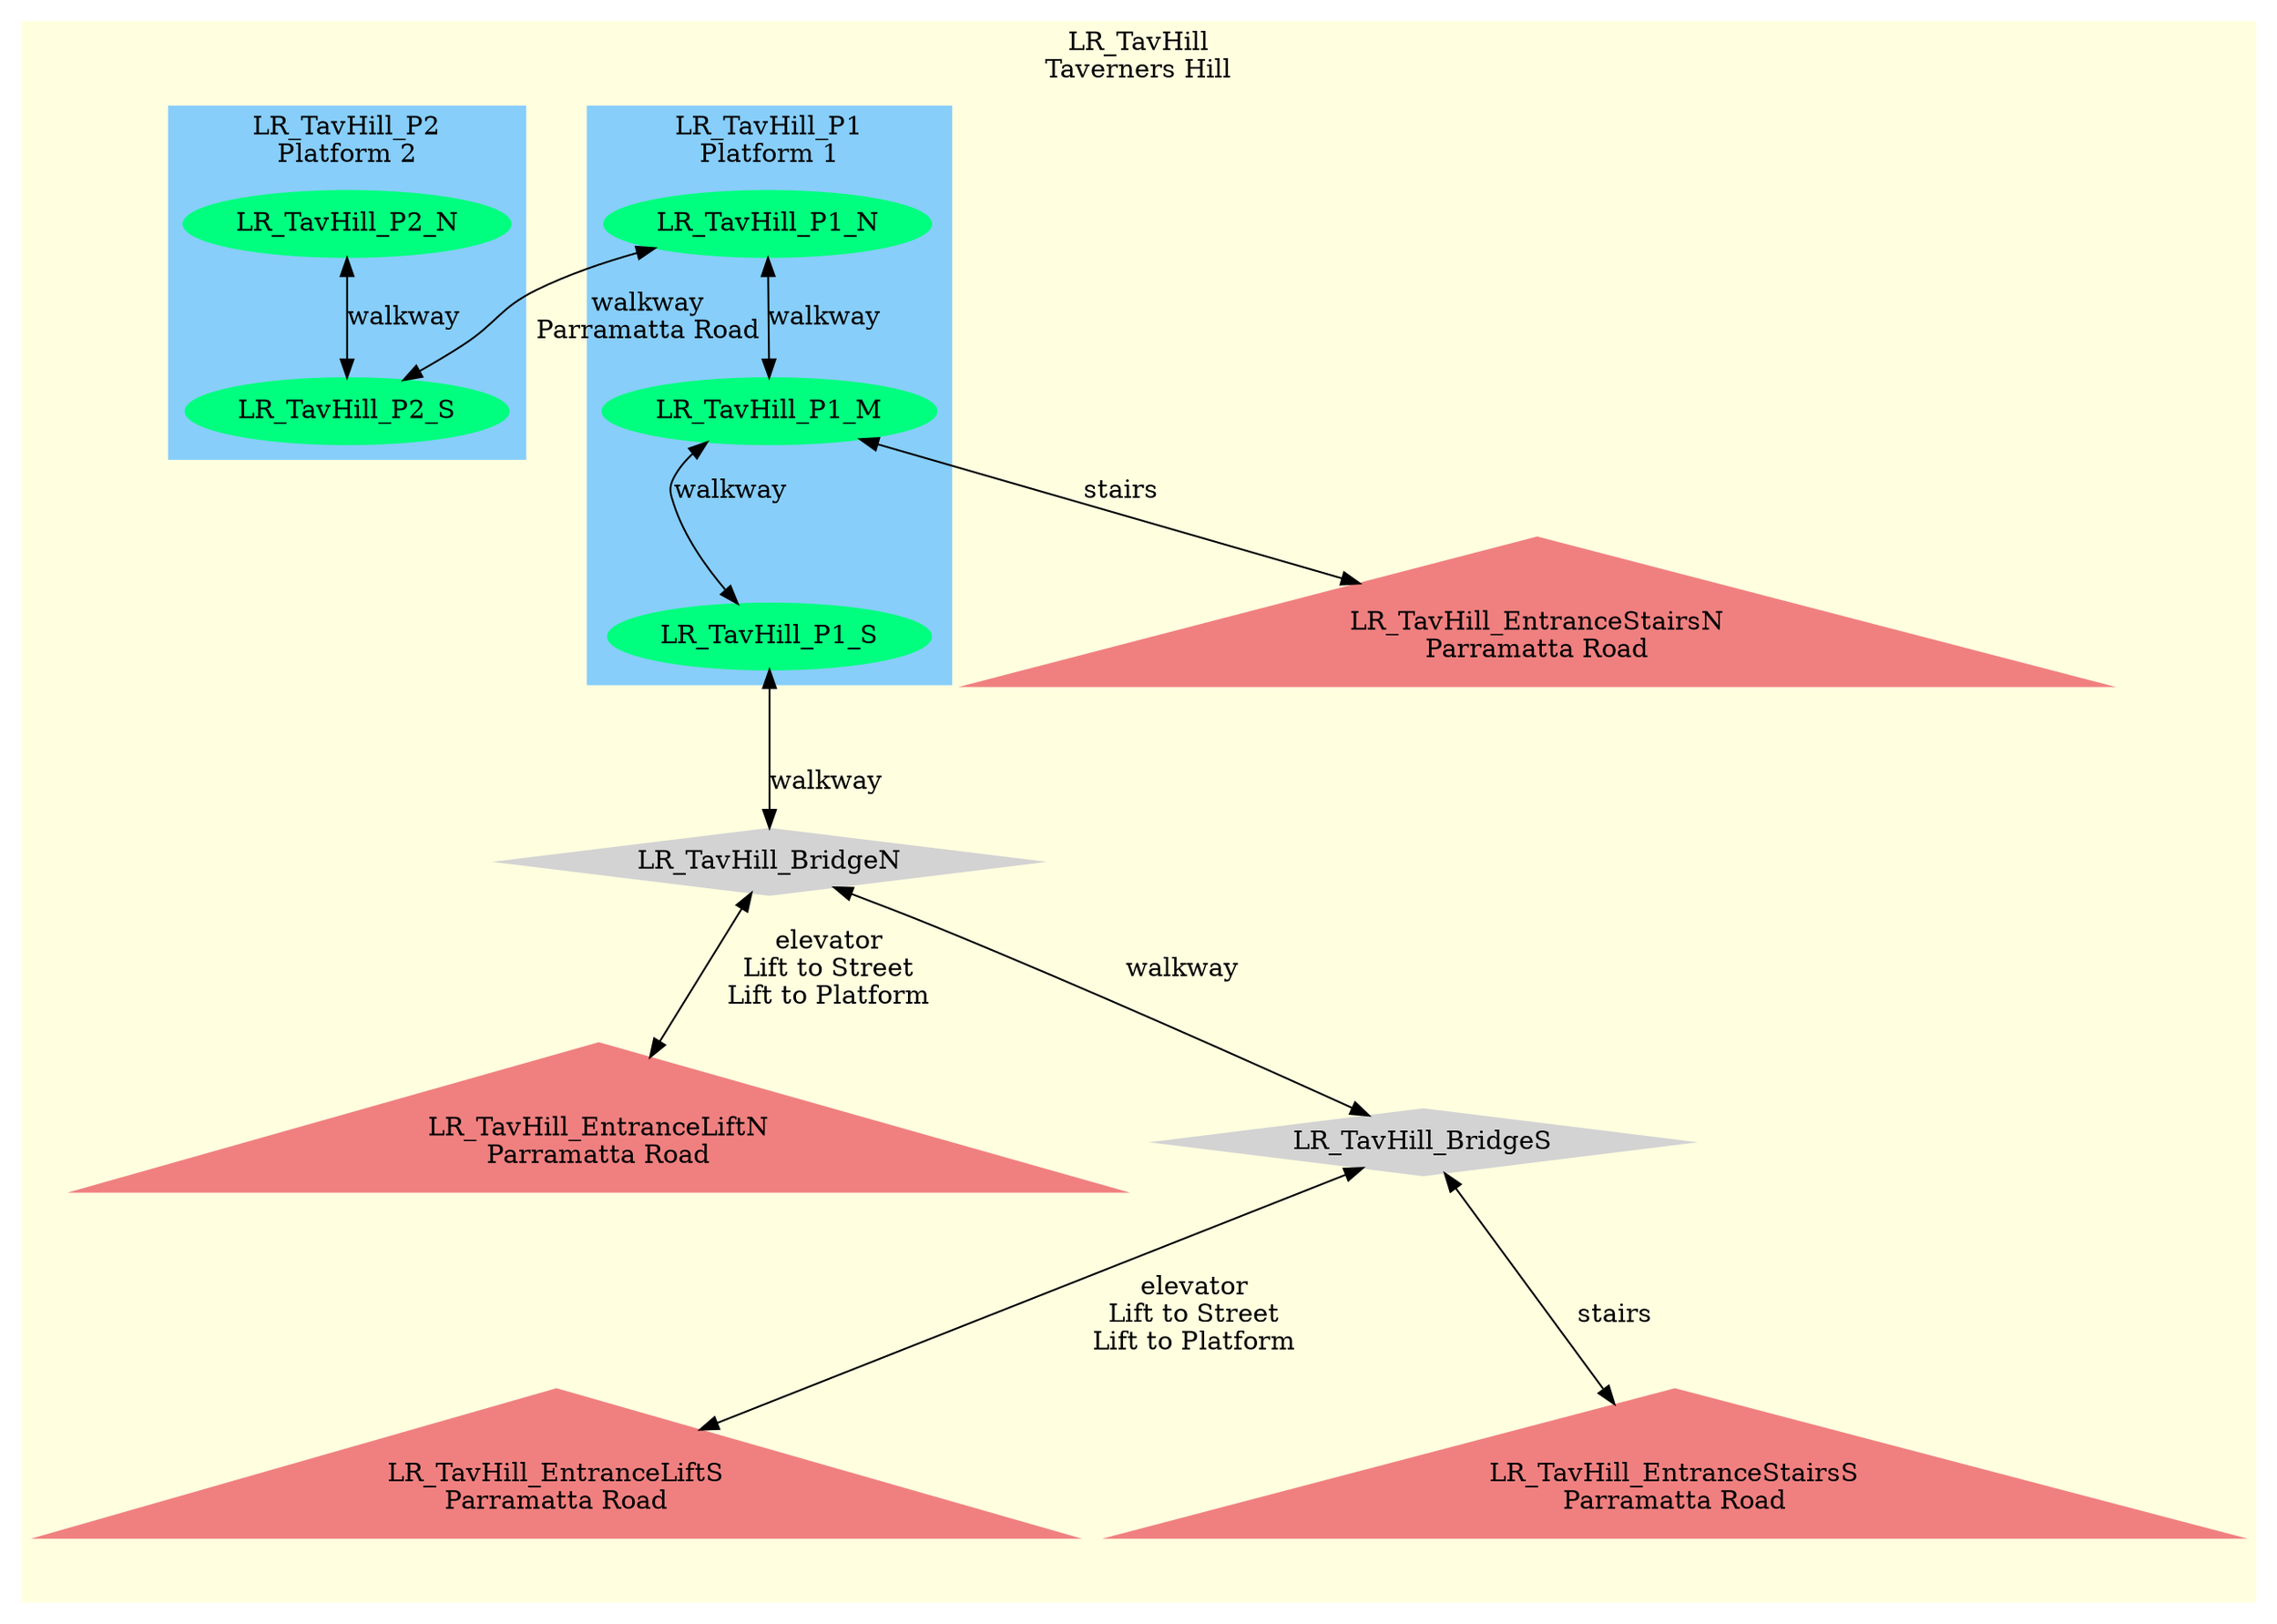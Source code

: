 digraph D {
  node [ style=filled ]

  subgraph cluster_LR_TavHill {
    graph [ style=filled color=lightyellow label="LR_TavHill\nTaverners Hill" ]

    subgraph cluster_LR_TavHill_P1 {
      graph [ style=filled color=lightskyblue label="LR_TavHill_P1\nPlatform 1" ]

      LR_TavHill_P1_N [ label=LR_TavHill_P1_N color=springgreen shape=oval ]

      LR_TavHill_P1_M [ label=LR_TavHill_P1_M color=springgreen shape=oval ]

      LR_TavHill_P1_S [ label=LR_TavHill_P1_S color=springgreen shape=oval ]
    }

    subgraph cluster_LR_TavHill_P2 {
      graph [ style=filled color=lightskyblue label="LR_TavHill_P2\nPlatform 2" ]

      LR_TavHill_P2_N [ label=LR_TavHill_P2_N color=springgreen shape=oval ]

      LR_TavHill_P2_S [ label=LR_TavHill_P2_S color=springgreen shape=oval ]
    }

    LR_TavHill_EntranceLiftN [ label="LR_TavHill_EntranceLiftN\nParramatta Road" color=lightcoral shape=triangle ]

    LR_TavHill_EntranceStairsN [ label="LR_TavHill_EntranceStairsN\nParramatta Road" color=lightcoral shape=triangle ]

    LR_TavHill_EntranceLiftS [ label="LR_TavHill_EntranceLiftS\nParramatta Road" color=lightcoral shape=triangle ]

    LR_TavHill_EntranceStairsS [ label="LR_TavHill_EntranceStairsS\nParramatta Road" color=lightcoral shape=triangle ]

    LR_TavHill_BridgeN [ label=LR_TavHill_BridgeN color=lightgrey shape=diamond ]

    LR_TavHill_BridgeS [ label=LR_TavHill_BridgeS color=lightgrey shape=diamond ]
  }


  edge [ dir=both ]
  LR_TavHill_P2_N -> LR_TavHill_P2_S [ label=walkway ]

  edge [ dir=both ]
  LR_TavHill_P1_N -> LR_TavHill_P2_S [ label="walkway\nParramatta Road" ]

  edge [ dir=both ]
  LR_TavHill_P1_N -> LR_TavHill_P1_M [ label=walkway ]

  edge [ dir=both ]
  LR_TavHill_P1_M -> LR_TavHill_P1_S [ label=walkway ]

  edge [ dir=both ]
  LR_TavHill_P1_S -> LR_TavHill_BridgeN [ label=walkway ]

  edge [ dir=both ]
  LR_TavHill_BridgeN -> LR_TavHill_BridgeS [ label=walkway ]

  edge [ dir=both ]
  LR_TavHill_P1_M -> LR_TavHill_EntranceStairsN [ label=stairs ]

  edge [ dir=both ]
  LR_TavHill_BridgeN -> LR_TavHill_EntranceLiftN [ label="elevator\nLift to Street\nLift to Platform" ]

  edge [ dir=both ]
  LR_TavHill_BridgeS -> LR_TavHill_EntranceStairsS [ label=stairs ]

  edge [ dir=both ]
  LR_TavHill_BridgeS -> LR_TavHill_EntranceLiftS [ label="elevator\nLift to Street\nLift to Platform" ]
}
